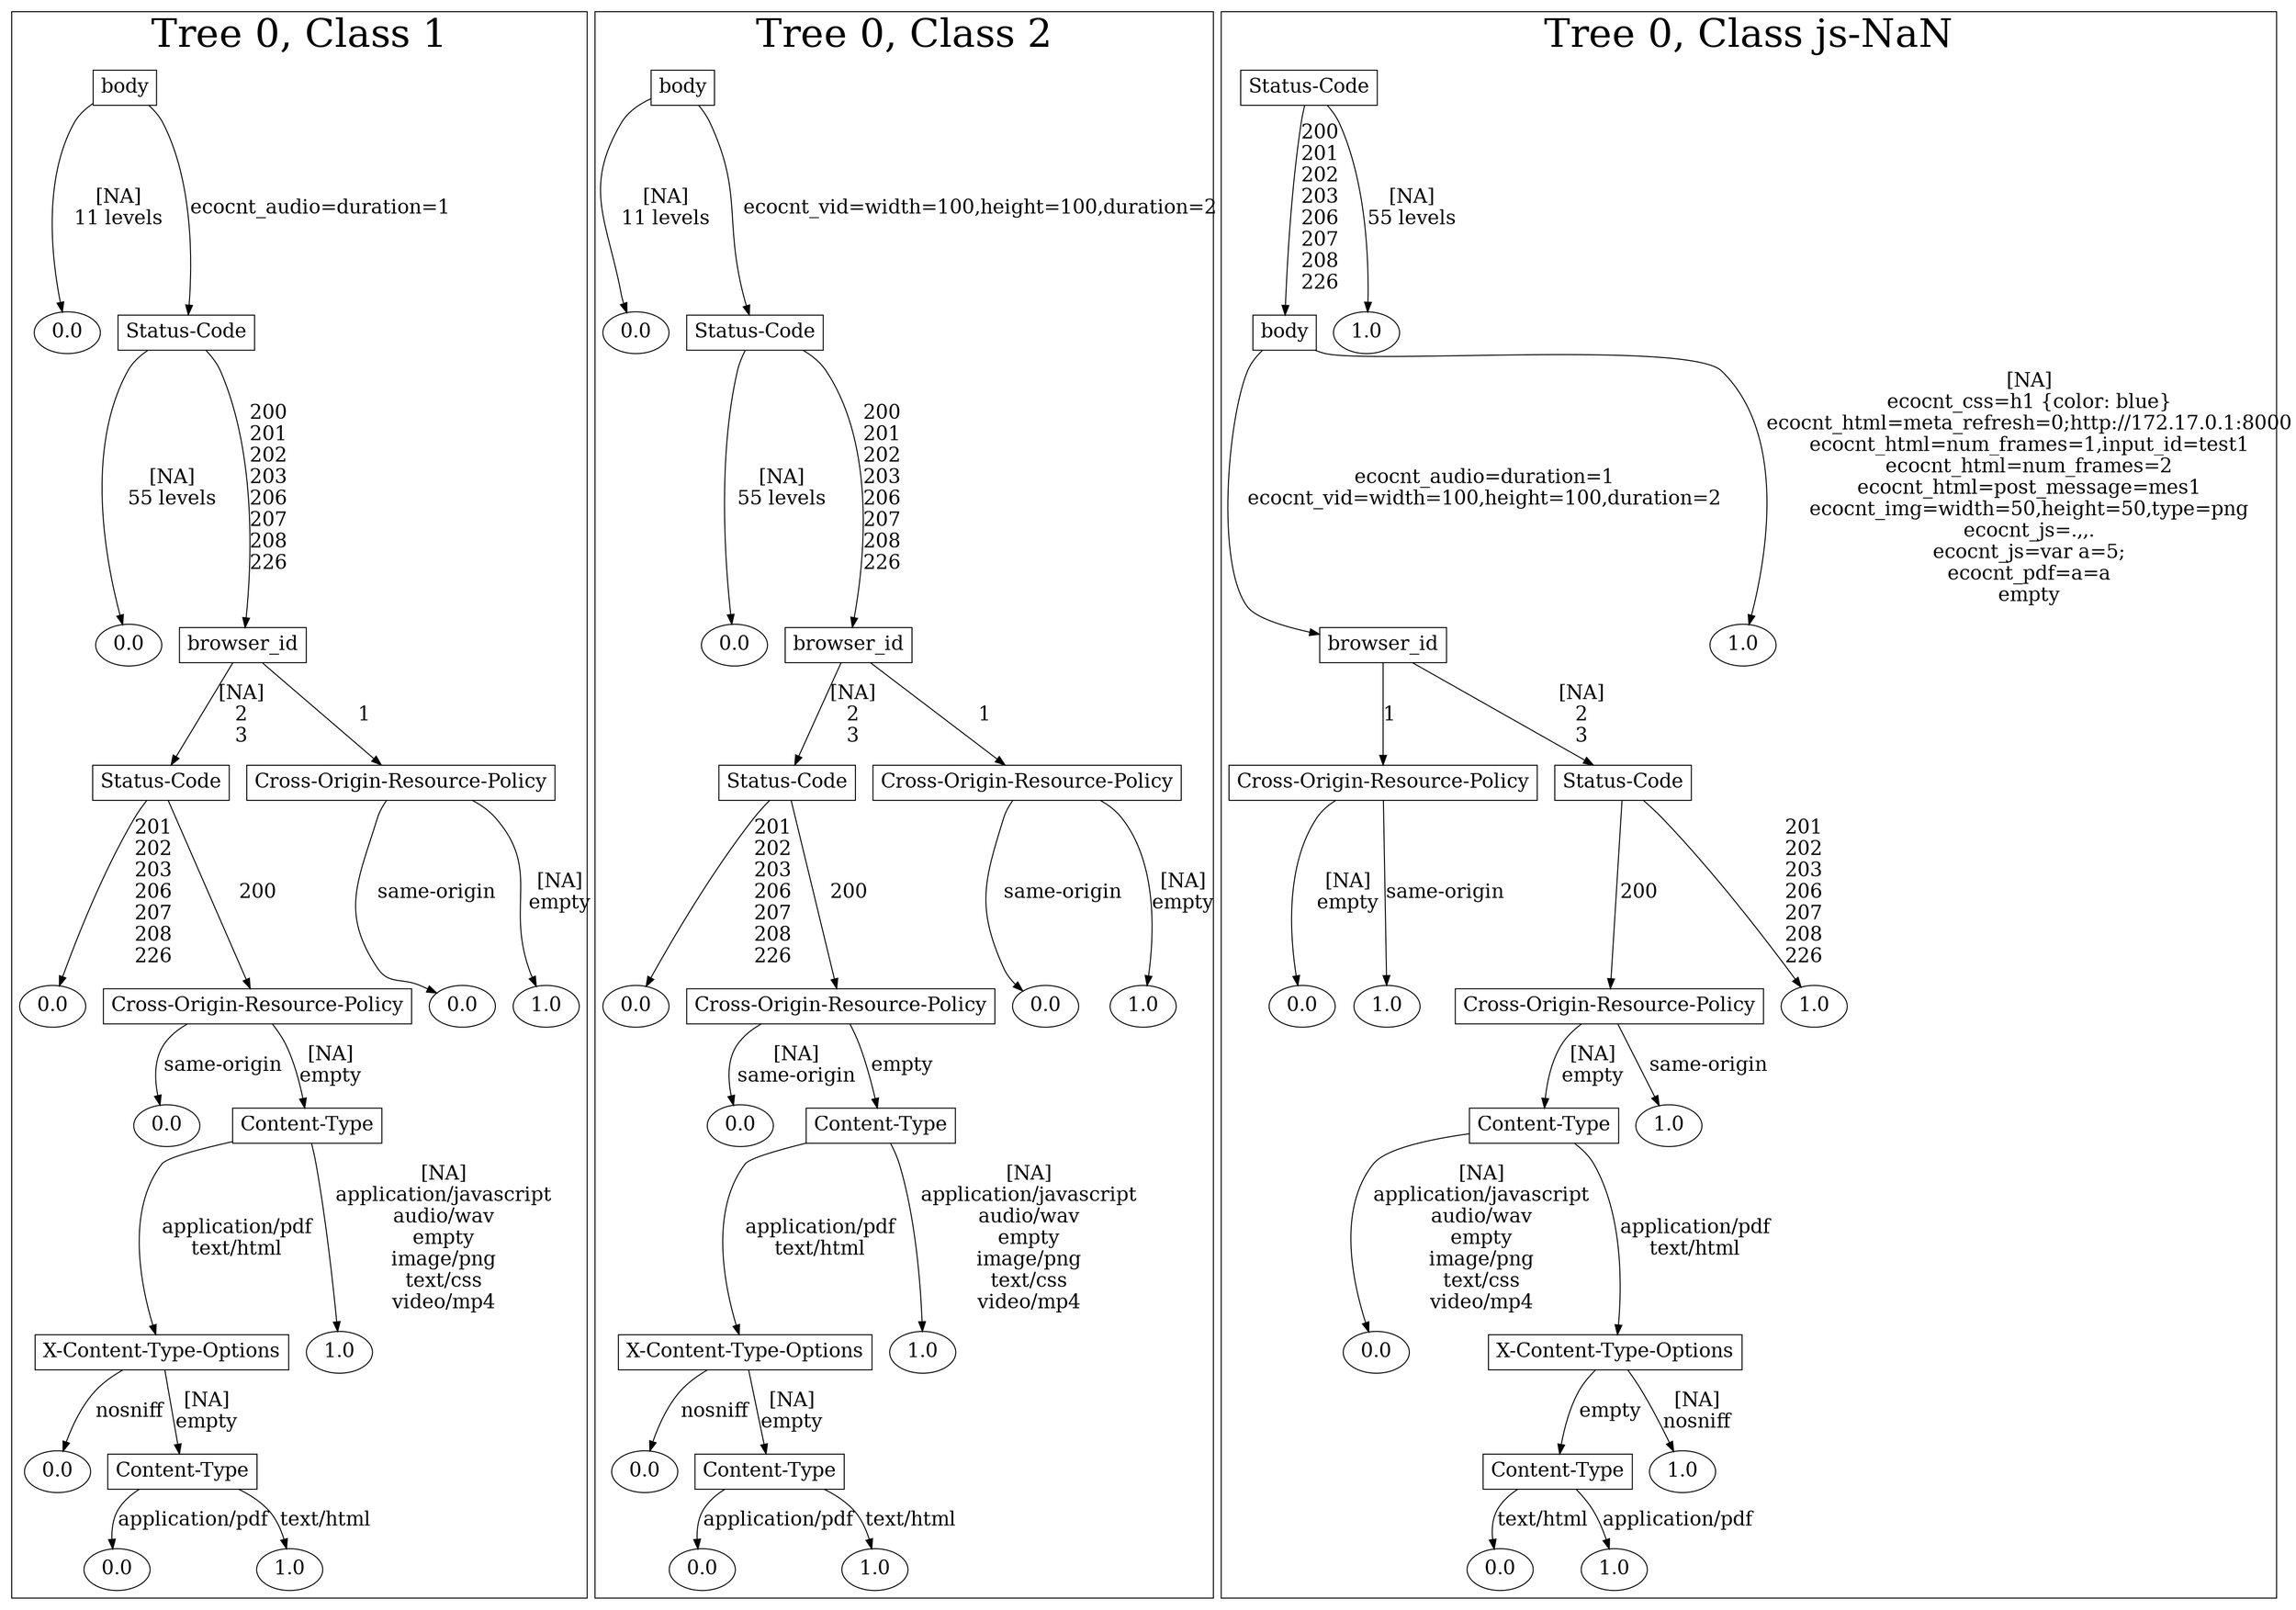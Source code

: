 /*
Generated by:
    http://https://github.com/h2oai/h2o-3/tree/master/h2o-genmodel/src/main/java/hex/genmodel/tools/PrintMojo.java
*/

/*
On a mac:

$ brew install graphviz
$ dot -Tpng file.gv -o file.png
$ open file.png
*/

digraph G {

subgraph cluster_0 {
/* Nodes */

/* Level 0 */
{
"SG_0_Node_0" [shape=box, fontsize=20, label="body"]
}

/* Level 1 */
{
"SG_0_Node_9" [fontsize=20, label="0.0"]
"SG_0_Node_1" [shape=box, fontsize=20, label="Status-Code"]
}

/* Level 2 */
{
"SG_0_Node_10" [fontsize=20, label="0.0"]
"SG_0_Node_2" [shape=box, fontsize=20, label="browser_id"]
}

/* Level 3 */
{
"SG_0_Node_3" [shape=box, fontsize=20, label="Status-Code"]
"SG_0_Node_4" [shape=box, fontsize=20, label="Cross-Origin-Resource-Policy"]
}

/* Level 4 */
{
"SG_0_Node_11" [fontsize=20, label="0.0"]
"SG_0_Node_5" [shape=box, fontsize=20, label="Cross-Origin-Resource-Policy"]
"SG_0_Node_12" [fontsize=20, label="0.0"]
"SG_0_Node_13" [fontsize=20, label="1.0"]
}

/* Level 5 */
{
"SG_0_Node_14" [fontsize=20, label="0.0"]
"SG_0_Node_6" [shape=box, fontsize=20, label="Content-Type"]
}

/* Level 6 */
{
"SG_0_Node_7" [shape=box, fontsize=20, label="X-Content-Type-Options"]
"SG_0_Node_15" [fontsize=20, label="1.0"]
}

/* Level 7 */
{
"SG_0_Node_16" [fontsize=20, label="0.0"]
"SG_0_Node_8" [shape=box, fontsize=20, label="Content-Type"]
}

/* Level 8 */
{
"SG_0_Node_17" [fontsize=20, label="0.0"]
"SG_0_Node_18" [fontsize=20, label="1.0"]
}

/* Edges */
"SG_0_Node_0" -> "SG_0_Node_9" [fontsize=20, label="[NA]
11 levels
"]
"SG_0_Node_0" -> "SG_0_Node_1" [fontsize=20, label="ecocnt_audio=duration=1
"]
"SG_0_Node_1" -> "SG_0_Node_10" [fontsize=20, label="[NA]
55 levels
"]
"SG_0_Node_1" -> "SG_0_Node_2" [fontsize=20, label="200
201
202
203
206
207
208
226
"]
"SG_0_Node_2" -> "SG_0_Node_3" [fontsize=20, label="[NA]
2
3
"]
"SG_0_Node_2" -> "SG_0_Node_4" [fontsize=20, label="1
"]
"SG_0_Node_4" -> "SG_0_Node_12" [fontsize=20, label="same-origin
"]
"SG_0_Node_4" -> "SG_0_Node_13" [fontsize=20, label="[NA]
empty
"]
"SG_0_Node_3" -> "SG_0_Node_11" [fontsize=20, label="201
202
203
206
207
208
226
"]
"SG_0_Node_3" -> "SG_0_Node_5" [fontsize=20, label="200
"]
"SG_0_Node_5" -> "SG_0_Node_14" [fontsize=20, label="same-origin
"]
"SG_0_Node_5" -> "SG_0_Node_6" [fontsize=20, label="[NA]
empty
"]
"SG_0_Node_6" -> "SG_0_Node_7" [fontsize=20, label="application/pdf
text/html
"]
"SG_0_Node_6" -> "SG_0_Node_15" [fontsize=20, label="[NA]
application/javascript
audio/wav
empty
image/png
text/css
video/mp4
"]
"SG_0_Node_7" -> "SG_0_Node_16" [fontsize=20, label="nosniff
"]
"SG_0_Node_7" -> "SG_0_Node_8" [fontsize=20, label="[NA]
empty
"]
"SG_0_Node_8" -> "SG_0_Node_17" [fontsize=20, label="application/pdf
"]
"SG_0_Node_8" -> "SG_0_Node_18" [fontsize=20, label="text/html
"]

fontsize=40
label="Tree 0, Class 1"
}

subgraph cluster_1 {
/* Nodes */

/* Level 0 */
{
"SG_1_Node_0" [shape=box, fontsize=20, label="body"]
}

/* Level 1 */
{
"SG_1_Node_9" [fontsize=20, label="0.0"]
"SG_1_Node_1" [shape=box, fontsize=20, label="Status-Code"]
}

/* Level 2 */
{
"SG_1_Node_10" [fontsize=20, label="0.0"]
"SG_1_Node_2" [shape=box, fontsize=20, label="browser_id"]
}

/* Level 3 */
{
"SG_1_Node_3" [shape=box, fontsize=20, label="Status-Code"]
"SG_1_Node_4" [shape=box, fontsize=20, label="Cross-Origin-Resource-Policy"]
}

/* Level 4 */
{
"SG_1_Node_11" [fontsize=20, label="0.0"]
"SG_1_Node_5" [shape=box, fontsize=20, label="Cross-Origin-Resource-Policy"]
"SG_1_Node_12" [fontsize=20, label="0.0"]
"SG_1_Node_13" [fontsize=20, label="1.0"]
}

/* Level 5 */
{
"SG_1_Node_14" [fontsize=20, label="0.0"]
"SG_1_Node_6" [shape=box, fontsize=20, label="Content-Type"]
}

/* Level 6 */
{
"SG_1_Node_7" [shape=box, fontsize=20, label="X-Content-Type-Options"]
"SG_1_Node_15" [fontsize=20, label="1.0"]
}

/* Level 7 */
{
"SG_1_Node_16" [fontsize=20, label="0.0"]
"SG_1_Node_8" [shape=box, fontsize=20, label="Content-Type"]
}

/* Level 8 */
{
"SG_1_Node_17" [fontsize=20, label="0.0"]
"SG_1_Node_18" [fontsize=20, label="1.0"]
}

/* Edges */
"SG_1_Node_0" -> "SG_1_Node_9" [fontsize=20, label="[NA]
11 levels
"]
"SG_1_Node_0" -> "SG_1_Node_1" [fontsize=20, label="ecocnt_vid=width=100,height=100,duration=2
"]
"SG_1_Node_1" -> "SG_1_Node_10" [fontsize=20, label="[NA]
55 levels
"]
"SG_1_Node_1" -> "SG_1_Node_2" [fontsize=20, label="200
201
202
203
206
207
208
226
"]
"SG_1_Node_2" -> "SG_1_Node_3" [fontsize=20, label="[NA]
2
3
"]
"SG_1_Node_2" -> "SG_1_Node_4" [fontsize=20, label="1
"]
"SG_1_Node_4" -> "SG_1_Node_12" [fontsize=20, label="same-origin
"]
"SG_1_Node_4" -> "SG_1_Node_13" [fontsize=20, label="[NA]
empty
"]
"SG_1_Node_3" -> "SG_1_Node_11" [fontsize=20, label="201
202
203
206
207
208
226
"]
"SG_1_Node_3" -> "SG_1_Node_5" [fontsize=20, label="200
"]
"SG_1_Node_5" -> "SG_1_Node_14" [fontsize=20, label="[NA]
same-origin
"]
"SG_1_Node_5" -> "SG_1_Node_6" [fontsize=20, label="empty
"]
"SG_1_Node_6" -> "SG_1_Node_7" [fontsize=20, label="application/pdf
text/html
"]
"SG_1_Node_6" -> "SG_1_Node_15" [fontsize=20, label="[NA]
application/javascript
audio/wav
empty
image/png
text/css
video/mp4
"]
"SG_1_Node_7" -> "SG_1_Node_16" [fontsize=20, label="nosniff
"]
"SG_1_Node_7" -> "SG_1_Node_8" [fontsize=20, label="[NA]
empty
"]
"SG_1_Node_8" -> "SG_1_Node_17" [fontsize=20, label="application/pdf
"]
"SG_1_Node_8" -> "SG_1_Node_18" [fontsize=20, label="text/html
"]

fontsize=40
label="Tree 0, Class 2"
}

subgraph cluster_2 {
/* Nodes */

/* Level 0 */
{
"SG_2_Node_0" [shape=box, fontsize=20, label="Status-Code"]
}

/* Level 1 */
{
"SG_2_Node_1" [shape=box, fontsize=20, label="body"]
"SG_2_Node_9" [fontsize=20, label="1.0"]
}

/* Level 2 */
{
"SG_2_Node_2" [shape=box, fontsize=20, label="browser_id"]
"SG_2_Node_10" [fontsize=20, label="1.0"]
}

/* Level 3 */
{
"SG_2_Node_3" [shape=box, fontsize=20, label="Cross-Origin-Resource-Policy"]
"SG_2_Node_4" [shape=box, fontsize=20, label="Status-Code"]
}

/* Level 4 */
{
"SG_2_Node_11" [fontsize=20, label="0.0"]
"SG_2_Node_12" [fontsize=20, label="1.0"]
"SG_2_Node_5" [shape=box, fontsize=20, label="Cross-Origin-Resource-Policy"]
"SG_2_Node_13" [fontsize=20, label="1.0"]
}

/* Level 5 */
{
"SG_2_Node_6" [shape=box, fontsize=20, label="Content-Type"]
"SG_2_Node_14" [fontsize=20, label="1.0"]
}

/* Level 6 */
{
"SG_2_Node_15" [fontsize=20, label="0.0"]
"SG_2_Node_7" [shape=box, fontsize=20, label="X-Content-Type-Options"]
}

/* Level 7 */
{
"SG_2_Node_8" [shape=box, fontsize=20, label="Content-Type"]
"SG_2_Node_16" [fontsize=20, label="1.0"]
}

/* Level 8 */
{
"SG_2_Node_17" [fontsize=20, label="0.0"]
"SG_2_Node_18" [fontsize=20, label="1.0"]
}

/* Edges */
"SG_2_Node_0" -> "SG_2_Node_1" [fontsize=20, label="200
201
202
203
206
207
208
226
"]
"SG_2_Node_0" -> "SG_2_Node_9" [fontsize=20, label="[NA]
55 levels
"]
"SG_2_Node_1" -> "SG_2_Node_2" [fontsize=20, label="ecocnt_audio=duration=1
ecocnt_vid=width=100,height=100,duration=2
"]
"SG_2_Node_1" -> "SG_2_Node_10" [fontsize=20, label="[NA]
ecocnt_css=h1 {color: blue}
ecocnt_html=meta_refresh=0;http://172.17.0.1:8000
ecocnt_html=num_frames=1,input_id=test1
ecocnt_html=num_frames=2
ecocnt_html=post_message=mes1
ecocnt_img=width=50,height=50,type=png
ecocnt_js=.,,.
ecocnt_js=var a=5;
ecocnt_pdf=a=a
empty
"]
"SG_2_Node_2" -> "SG_2_Node_3" [fontsize=20, label="1
"]
"SG_2_Node_2" -> "SG_2_Node_4" [fontsize=20, label="[NA]
2
3
"]
"SG_2_Node_4" -> "SG_2_Node_5" [fontsize=20, label="200
"]
"SG_2_Node_4" -> "SG_2_Node_13" [fontsize=20, label="201
202
203
206
207
208
226
"]
"SG_2_Node_5" -> "SG_2_Node_6" [fontsize=20, label="[NA]
empty
"]
"SG_2_Node_5" -> "SG_2_Node_14" [fontsize=20, label="same-origin
"]
"SG_2_Node_6" -> "SG_2_Node_15" [fontsize=20, label="[NA]
application/javascript
audio/wav
empty
image/png
text/css
video/mp4
"]
"SG_2_Node_6" -> "SG_2_Node_7" [fontsize=20, label="application/pdf
text/html
"]
"SG_2_Node_7" -> "SG_2_Node_8" [fontsize=20, label="empty
"]
"SG_2_Node_7" -> "SG_2_Node_16" [fontsize=20, label="[NA]
nosniff
"]
"SG_2_Node_8" -> "SG_2_Node_17" [fontsize=20, label="text/html
"]
"SG_2_Node_8" -> "SG_2_Node_18" [fontsize=20, label="application/pdf
"]
"SG_2_Node_3" -> "SG_2_Node_11" [fontsize=20, label="[NA]
empty
"]
"SG_2_Node_3" -> "SG_2_Node_12" [fontsize=20, label="same-origin
"]

fontsize=40
label="Tree 0, Class js-NaN"
}

}

